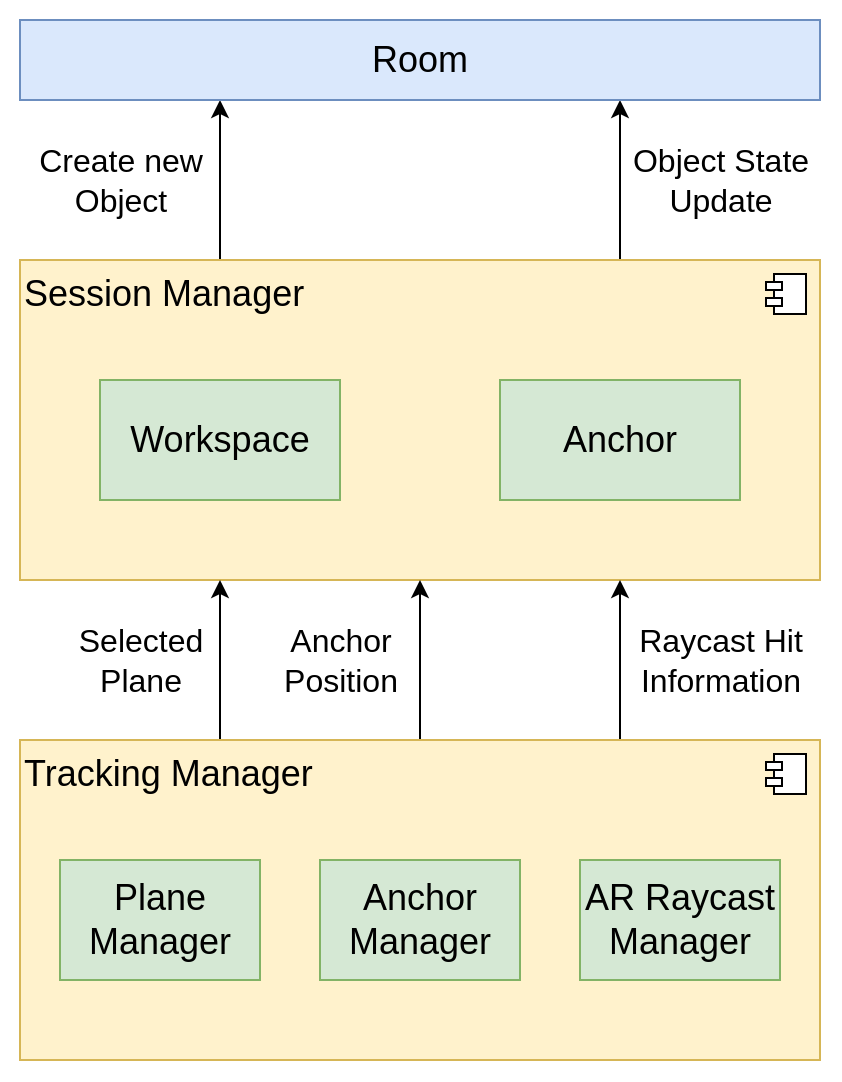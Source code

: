 <mxfile version="28.0.6">
  <diagram name="Page-1" id="EkaEJHqvJp9WDzpcbn8f">
    <mxGraphModel dx="1426" dy="841" grid="1" gridSize="10" guides="1" tooltips="1" connect="1" arrows="1" fold="1" page="1" pageScale="1" pageWidth="827" pageHeight="1169" math="0" shadow="0">
      <root>
        <mxCell id="0" />
        <mxCell id="1" parent="0" />
        <mxCell id="6uCLRNTIUgLfO3CKX-NM-22" value="" style="rounded=0;whiteSpace=wrap;html=1;strokeColor=none;" vertex="1" parent="1">
          <mxGeometry x="150" y="30" width="420" height="540" as="geometry" />
        </mxCell>
        <mxCell id="6uCLRNTIUgLfO3CKX-NM-17" style="edgeStyle=orthogonalEdgeStyle;rounded=0;orthogonalLoop=1;jettySize=auto;html=1;exitX=0.25;exitY=0;exitDx=0;exitDy=0;entryX=0.25;entryY=1;entryDx=0;entryDy=0;" edge="1" parent="1" source="6uCLRNTIUgLfO3CKX-NM-1" target="6uCLRNTIUgLfO3CKX-NM-5">
          <mxGeometry relative="1" as="geometry" />
        </mxCell>
        <mxCell id="6uCLRNTIUgLfO3CKX-NM-18" value="Create new&lt;div&gt;Object&lt;/div&gt;" style="edgeLabel;html=1;align=center;verticalAlign=middle;resizable=0;points=[];fontSize=16;labelBackgroundColor=none;" vertex="1" connectable="0" parent="6uCLRNTIUgLfO3CKX-NM-17">
          <mxGeometry x="-0.075" y="-2" relative="1" as="geometry">
            <mxPoint x="-52" y="-3" as="offset" />
          </mxGeometry>
        </mxCell>
        <mxCell id="6uCLRNTIUgLfO3CKX-NM-20" style="edgeStyle=orthogonalEdgeStyle;rounded=0;orthogonalLoop=1;jettySize=auto;html=1;exitX=0.75;exitY=0;exitDx=0;exitDy=0;entryX=0.75;entryY=1;entryDx=0;entryDy=0;" edge="1" parent="1" source="6uCLRNTIUgLfO3CKX-NM-1" target="6uCLRNTIUgLfO3CKX-NM-5">
          <mxGeometry relative="1" as="geometry" />
        </mxCell>
        <mxCell id="6uCLRNTIUgLfO3CKX-NM-21" value="Object State&lt;br&gt;Update" style="edgeLabel;align=center;verticalAlign=middle;resizable=0;points=[];fontSize=16;html=1;labelBackgroundColor=none;" vertex="1" connectable="0" parent="6uCLRNTIUgLfO3CKX-NM-20">
          <mxGeometry y="-1" relative="1" as="geometry">
            <mxPoint x="49" as="offset" />
          </mxGeometry>
        </mxCell>
        <mxCell id="6uCLRNTIUgLfO3CKX-NM-1" value="Session Manager" style="html=1;dropTarget=0;whiteSpace=wrap;verticalAlign=top;align=left;fontSize=18;fillColor=#fff2cc;strokeColor=#d6b656;" vertex="1" parent="1">
          <mxGeometry x="160" y="160" width="400" height="160" as="geometry" />
        </mxCell>
        <mxCell id="6uCLRNTIUgLfO3CKX-NM-2" value="" style="shape=module;jettyWidth=8;jettyHeight=4;" vertex="1" parent="6uCLRNTIUgLfO3CKX-NM-1">
          <mxGeometry x="1" width="20" height="20" relative="1" as="geometry">
            <mxPoint x="-27" y="7" as="offset" />
          </mxGeometry>
        </mxCell>
        <mxCell id="6uCLRNTIUgLfO3CKX-NM-3" value="Workspace" style="rounded=0;whiteSpace=wrap;html=1;fontSize=18;fillColor=#d5e8d4;strokeColor=#82b366;" vertex="1" parent="1">
          <mxGeometry x="200" y="220" width="120" height="60" as="geometry" />
        </mxCell>
        <mxCell id="6uCLRNTIUgLfO3CKX-NM-4" value="Anchor" style="rounded=0;whiteSpace=wrap;html=1;fontSize=18;fillColor=#d5e8d4;strokeColor=#82b366;" vertex="1" parent="1">
          <mxGeometry x="400" y="220" width="120" height="60" as="geometry" />
        </mxCell>
        <mxCell id="6uCLRNTIUgLfO3CKX-NM-5" value="Room" style="rounded=0;whiteSpace=wrap;html=1;fillColor=#dae8fc;strokeColor=#6c8ebf;fontSize=18;" vertex="1" parent="1">
          <mxGeometry x="160" y="40" width="400" height="40" as="geometry" />
        </mxCell>
        <mxCell id="6uCLRNTIUgLfO3CKX-NM-11" style="edgeStyle=orthogonalEdgeStyle;rounded=0;orthogonalLoop=1;jettySize=auto;html=1;exitX=0.25;exitY=0;exitDx=0;exitDy=0;entryX=0.25;entryY=1;entryDx=0;entryDy=0;" edge="1" parent="1" source="6uCLRNTIUgLfO3CKX-NM-6" target="6uCLRNTIUgLfO3CKX-NM-1">
          <mxGeometry relative="1" as="geometry" />
        </mxCell>
        <mxCell id="6uCLRNTIUgLfO3CKX-NM-12" value="Selected&lt;div&gt;Plane&lt;/div&gt;" style="edgeLabel;html=1;align=center;verticalAlign=middle;resizable=0;points=[];fontSize=16;labelBackgroundColor=none;" vertex="1" connectable="0" parent="6uCLRNTIUgLfO3CKX-NM-11">
          <mxGeometry y="-1" relative="1" as="geometry">
            <mxPoint x="-41" as="offset" />
          </mxGeometry>
        </mxCell>
        <mxCell id="6uCLRNTIUgLfO3CKX-NM-13" style="edgeStyle=orthogonalEdgeStyle;rounded=0;orthogonalLoop=1;jettySize=auto;html=1;exitX=0.5;exitY=0;exitDx=0;exitDy=0;entryX=0.5;entryY=1;entryDx=0;entryDy=0;" edge="1" parent="1" source="6uCLRNTIUgLfO3CKX-NM-6" target="6uCLRNTIUgLfO3CKX-NM-1">
          <mxGeometry relative="1" as="geometry" />
        </mxCell>
        <mxCell id="6uCLRNTIUgLfO3CKX-NM-14" value="Anchor&lt;div&gt;Position&lt;/div&gt;" style="edgeLabel;html=1;align=center;verticalAlign=middle;resizable=0;points=[];fontSize=16;labelBackgroundColor=none;" vertex="1" connectable="0" parent="6uCLRNTIUgLfO3CKX-NM-13">
          <mxGeometry x="0.175" relative="1" as="geometry">
            <mxPoint x="-40" y="7" as="offset" />
          </mxGeometry>
        </mxCell>
        <mxCell id="6uCLRNTIUgLfO3CKX-NM-15" style="edgeStyle=orthogonalEdgeStyle;rounded=0;orthogonalLoop=1;jettySize=auto;html=1;exitX=0.75;exitY=0;exitDx=0;exitDy=0;entryX=0.75;entryY=1;entryDx=0;entryDy=0;" edge="1" parent="1" source="6uCLRNTIUgLfO3CKX-NM-6" target="6uCLRNTIUgLfO3CKX-NM-1">
          <mxGeometry relative="1" as="geometry" />
        </mxCell>
        <mxCell id="6uCLRNTIUgLfO3CKX-NM-16" value="Raycast Hit&lt;div&gt;Information&lt;/div&gt;" style="edgeLabel;html=1;align=center;verticalAlign=middle;resizable=0;points=[];fontSize=16;labelBackgroundColor=none;" vertex="1" connectable="0" parent="6uCLRNTIUgLfO3CKX-NM-15">
          <mxGeometry x="0.075" y="2" relative="1" as="geometry">
            <mxPoint x="52" y="3" as="offset" />
          </mxGeometry>
        </mxCell>
        <mxCell id="6uCLRNTIUgLfO3CKX-NM-6" value="Tracking Manager" style="html=1;dropTarget=0;whiteSpace=wrap;verticalAlign=top;align=left;fontSize=18;fillColor=#fff2cc;strokeColor=#d6b656;" vertex="1" parent="1">
          <mxGeometry x="160" y="400" width="400" height="160" as="geometry" />
        </mxCell>
        <mxCell id="6uCLRNTIUgLfO3CKX-NM-7" value="" style="shape=module;jettyWidth=8;jettyHeight=4;" vertex="1" parent="6uCLRNTIUgLfO3CKX-NM-6">
          <mxGeometry x="1" width="20" height="20" relative="1" as="geometry">
            <mxPoint x="-27" y="7" as="offset" />
          </mxGeometry>
        </mxCell>
        <mxCell id="6uCLRNTIUgLfO3CKX-NM-8" value="Plane Manager" style="rounded=0;whiteSpace=wrap;html=1;fontSize=18;fillColor=#d5e8d4;strokeColor=#82b366;" vertex="1" parent="1">
          <mxGeometry x="180" y="460" width="100" height="60" as="geometry" />
        </mxCell>
        <mxCell id="6uCLRNTIUgLfO3CKX-NM-9" value="Anchor Manager" style="rounded=0;whiteSpace=wrap;html=1;fontSize=18;fillColor=#d5e8d4;strokeColor=#82b366;" vertex="1" parent="1">
          <mxGeometry x="310" y="460" width="100" height="60" as="geometry" />
        </mxCell>
        <mxCell id="6uCLRNTIUgLfO3CKX-NM-10" value="AR Raycast Manager" style="rounded=0;whiteSpace=wrap;html=1;fontSize=18;fillColor=#d5e8d4;strokeColor=#82b366;" vertex="1" parent="1">
          <mxGeometry x="440" y="460" width="100" height="60" as="geometry" />
        </mxCell>
      </root>
    </mxGraphModel>
  </diagram>
</mxfile>
